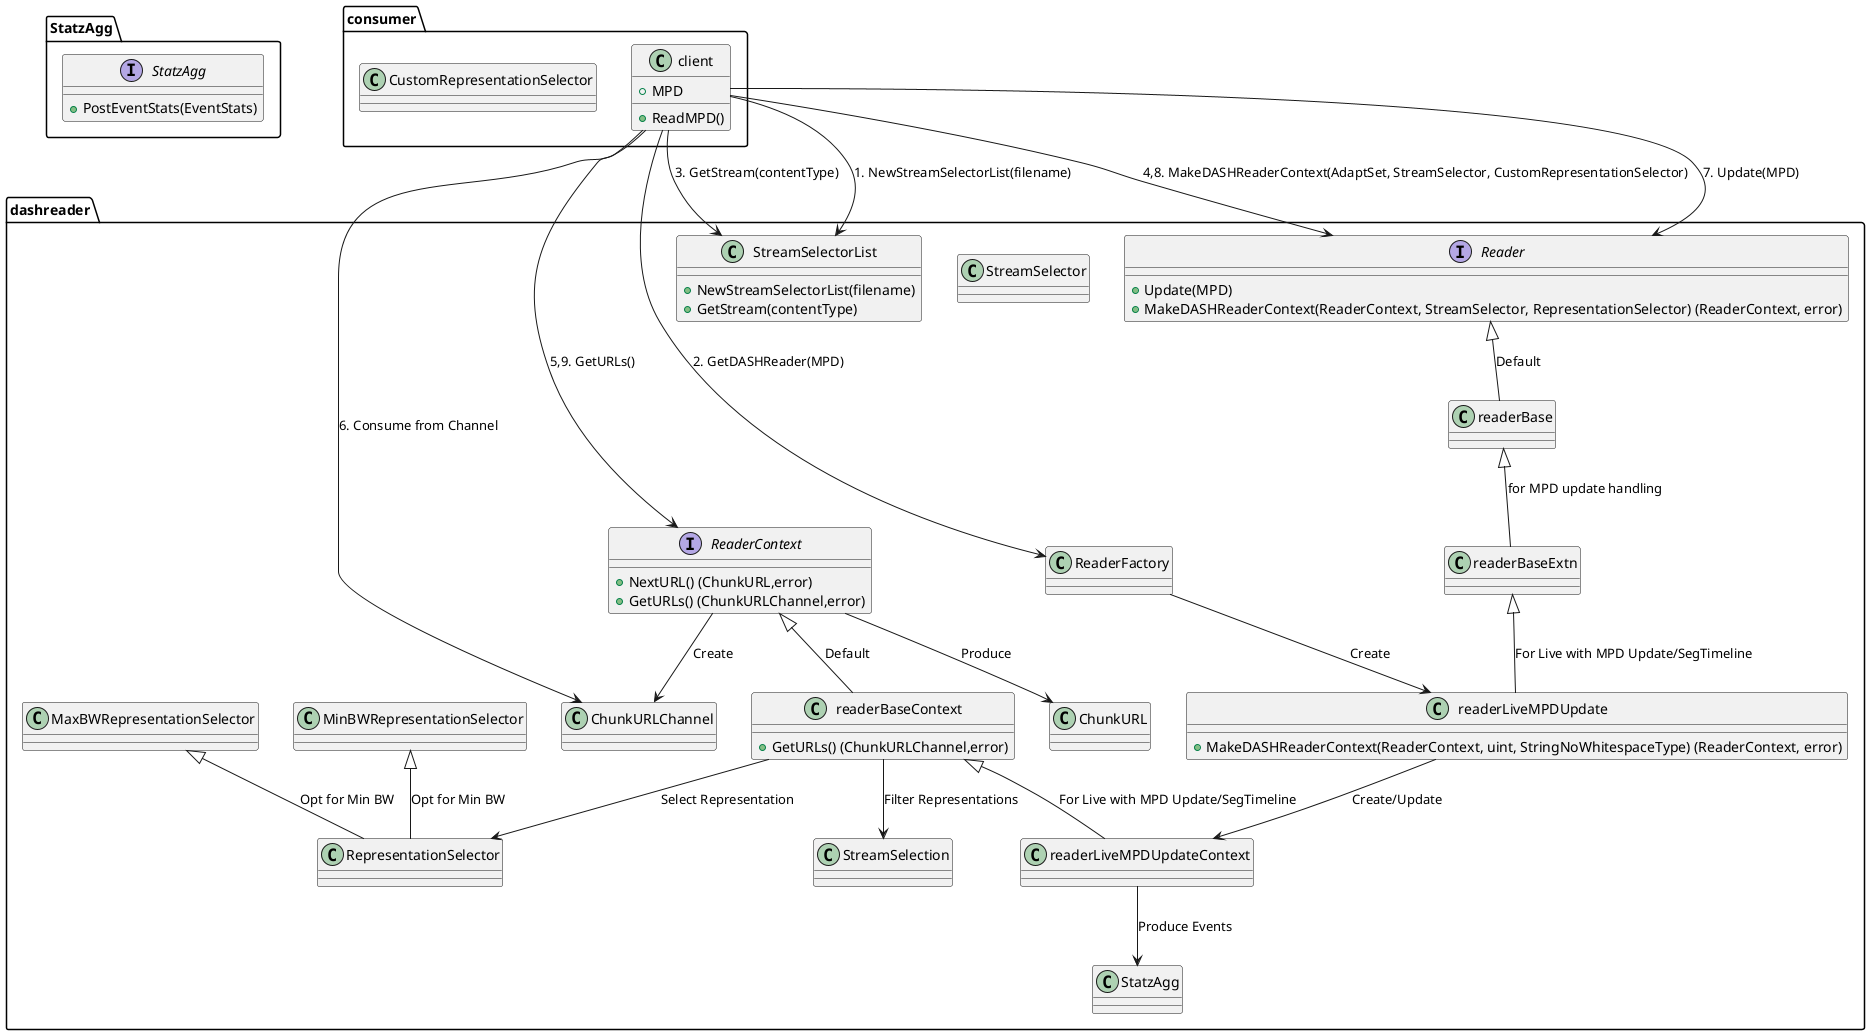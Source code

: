 @startuml dashreader
package StatzAgg {
    interface StatzAgg {
        + PostEventStats(EventStats)
    }
    
}
package dashreader {
    class ChunkURL {
    }
    class ChunkURLChannel {
    }
    interface ReaderContext {
        + NextURL() (ChunkURL,error)
        + GetURLs() (ChunkURLChannel,error)
    }
    interface Reader {
        + Update(MPD)
        + MakeDASHReaderContext(ReaderContext, StreamSelector, RepresentationSelector) (ReaderContext, error)
    }
    class ReaderFactory {
    }
    class readerBaseContext { 
        + GetURLs() (ChunkURLChannel,error)      
    }
    class StreamSelector {
    }
    class StreamSelectorList {
        + NewStreamSelectorList(filename)
        + GetStream(contentType)
    }
    class RepresentationSelector {
    }
    class readerLiveMPDUpdate {
        + MakeDASHReaderContext(ReaderContext, uint, StringNoWhitespaceType) (ReaderContext, error)
    }
    ReaderContext ^-- readerBaseContext : Default
    readerBaseContext ^-- readerLiveMPDUpdateContext : For Live with MPD Update/SegTimeline
    Reader ^-- readerBase: Default
    readerBase ^-- readerBaseExtn : for MPD update handling
    readerBaseExtn ^-- readerLiveMPDUpdate : For Live with MPD Update/SegTimeline
    readerLiveMPDUpdate --> readerLiveMPDUpdateContext : Create/Update
    ReaderFactory --> readerLiveMPDUpdate : Create
    ReaderContext --> ChunkURLChannel : Create
    ReaderContext --> ChunkURL : Produce
    readerLiveMPDUpdateContext --> StatzAgg : Produce Events
    readerBaseContext --> StreamSelection : Filter Representations
    readerBaseContext --> RepresentationSelector : Select Representation
    MinBWRepresentationSelector ^-- RepresentationSelector : Opt for Min BW
    MaxBWRepresentationSelector ^-- RepresentationSelector : Opt for Min BW
}
package consumer {
    class client {
        + MPD
        + ReadMPD() 
    }
    class CustomRepresentationSelector{
    }
    client --> StreamSelectorList : 1. NewStreamSelectorList(filename)
    client --> ReaderFactory : 2. GetDASHReader(MPD)   
    client --> StreamSelectorList : 3. GetStream(contentType)    
    client --> Reader: 4,8. MakeDASHReaderContext(AdaptSet, StreamSelector, CustomRepresentationSelector)
    client --> ReaderContext : 5,9. GetURLs()
    client --> ChunkURLChannel : 6. Consume from Channel
    client --> Reader: 7. Update(MPD)
}
@enduml